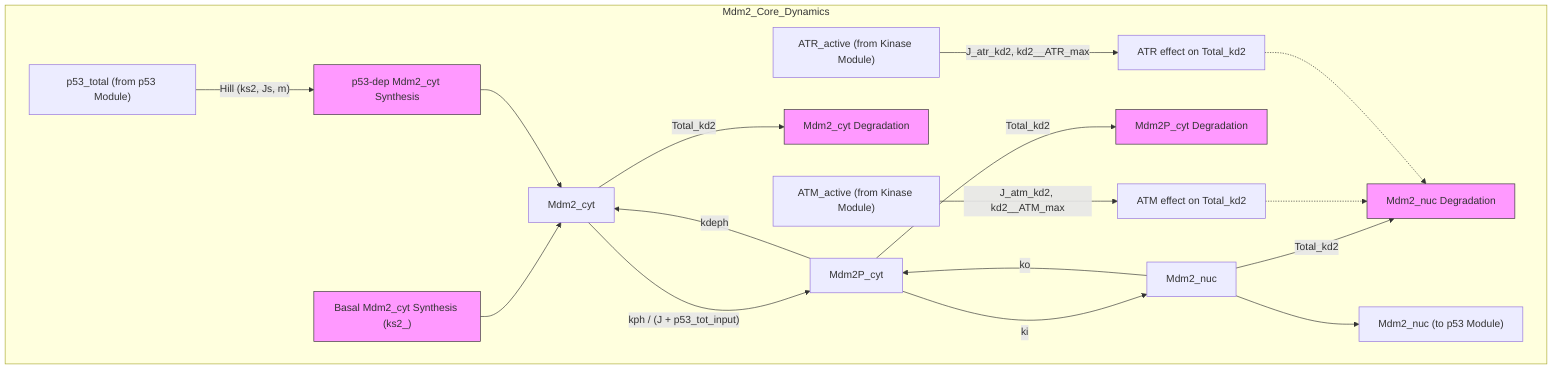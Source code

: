 graph TD
    subgraph Mdm2_Core_Dynamics
        %% Inputs to this module
        p53_tot_input["p53_total (from p53 Module)"]
        ATM_active_input["ATM_active (from Kinase Module)"]
        ATR_active_input["ATR_active (from Kinase Module)"]

        %% Mdm2 Species
        Mdm2_cyt["Mdm2_cyt"]
        Mdm2P_cyt["Mdm2P_cyt"]
        Mdm2_nuc["Mdm2_nuc"]

        %% Processes
        Synt_Mdm2_basal["Basal Mdm2_cyt Synthesis (ks2_)"]:::process --> Mdm2_cyt
        p53_tot_input -- "Hill (ks2, Js, m)" --> Synt_Mdm2_p53dep["p53-dep Mdm2_cyt Synthesis"]:::process
        Synt_Mdm2_p53dep --> Mdm2_cyt

        Mdm2_cyt -- "kph / (J + p53_tot_input)" --> Mdm2P_cyt
        Mdm2P_cyt -- "kdeph" --> Mdm2_cyt
        Mdm2P_cyt -- "ki" --> Mdm2_nuc
        Mdm2_nuc -- "ko" --> Mdm2P_cyt

        %% Degradation (simplified, actual kd2 combines basal + kinase effects)
        Mdm2_cyt -- "Total_kd2" --> Degrad_Mdm2_cyt["Mdm2_cyt Degradation"]:::process
        Mdm2P_cyt -- "Total_kd2" --> Degrad_Mdm2P_cyt["Mdm2P_cyt Degradation"]:::process
        Mdm2_nuc -- "Total_kd2" --> Degrad_Mdm2_nuc_proc["Mdm2_nuc Degradation"]:::process

        %% Kinase effect contributing to Total_kd2 (conceptual)
        ATM_active_input -- "J_atm_kd2, kd2__ATM_max" --> ATM_effect_on_kd2["ATM effect on Total_kd2"]
        ATR_active_input -- "J_atr_kd2, kd2__ATR_max" --> ATR_effect_on_kd2["ATR effect on Total_kd2"]
        ATM_effect_on_kd2 -.-> Degrad_Mdm2_nuc_proc
        ATR_effect_on_kd2 -.-> Degrad_Mdm2_nuc_proc
        %% Also implies effect on Degrad_Mdm2_cyt and Degrad_Mdm2P_cyt via Total_kd2

        %% Outputs from this module
        Mdm2_nuc_output["Mdm2_nuc (to p53 Module)"]
        Mdm2_nuc --> Mdm2_nuc_output
    end
    classDef process fill:#f9f,stroke:#333,stroke-width:1px,color:#333;